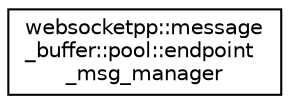 digraph "Graphical Class Hierarchy"
{
  edge [fontname="Helvetica",fontsize="10",labelfontname="Helvetica",labelfontsize="10"];
  node [fontname="Helvetica",fontsize="10",shape=record];
  rankdir="LR";
  Node0 [label="websocketpp::message\l_buffer::pool::endpoint\l_msg_manager",height=0.2,width=0.4,color="black", fillcolor="white", style="filled",URL="$classwebsocketpp_1_1message__buffer_1_1pool_1_1endpoint__msg__manager.html"];
}
